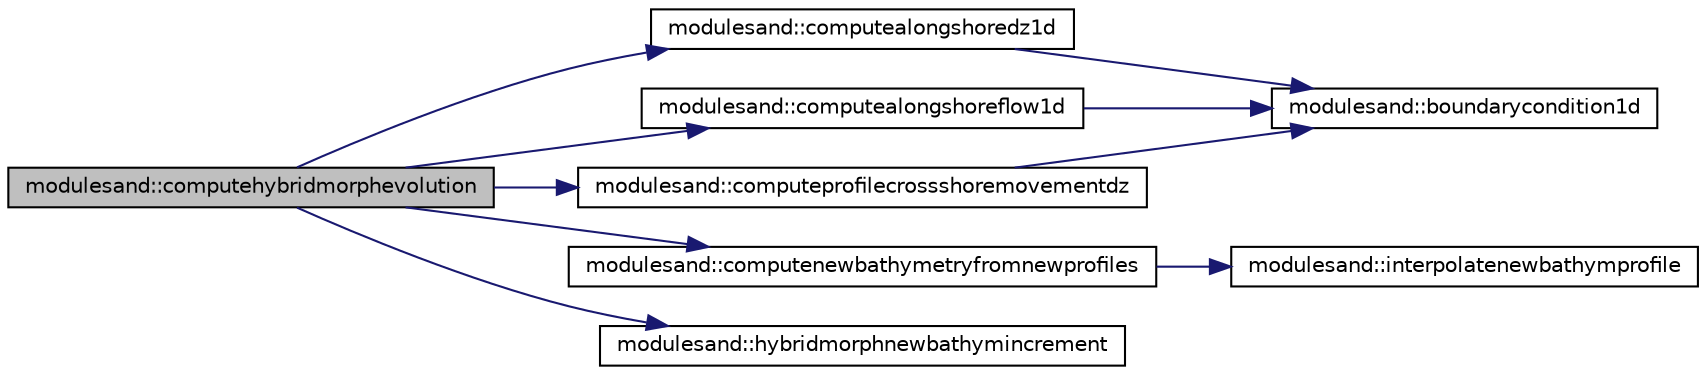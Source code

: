 digraph "modulesand::computehybridmorphevolution"
{
 // LATEX_PDF_SIZE
  edge [fontname="Helvetica",fontsize="10",labelfontname="Helvetica",labelfontsize="10"];
  node [fontname="Helvetica",fontsize="10",shape=record];
  rankdir="LR";
  Node1 [label="modulesand::computehybridmorphevolution",height=0.2,width=0.4,color="black", fillcolor="grey75", style="filled", fontcolor="black",tooltip=" "];
  Node1 -> Node2 [color="midnightblue",fontsize="10",style="solid",fontname="Helvetica"];
  Node2 [label="modulesand::computealongshoredz1d",height=0.2,width=0.4,color="black", fillcolor="white", style="filled",URL="$namespacemodulesand.html#a608f78fe34da2344f75a4b2f32487eae",tooltip=" "];
  Node2 -> Node3 [color="midnightblue",fontsize="10",style="solid",fontname="Helvetica"];
  Node3 [label="modulesand::boundarycondition1d",height=0.2,width=0.4,color="black", fillcolor="white", style="filled",URL="$namespacemodulesand.html#ac5edc4e9b694ab004e67e47cc9a22566",tooltip=" "];
  Node1 -> Node4 [color="midnightblue",fontsize="10",style="solid",fontname="Helvetica"];
  Node4 [label="modulesand::computealongshoreflow1d",height=0.2,width=0.4,color="black", fillcolor="white", style="filled",URL="$namespacemodulesand.html#a88ad4d02a6e8f1f1c1585f441fd8a910",tooltip=" "];
  Node4 -> Node3 [color="midnightblue",fontsize="10",style="solid",fontname="Helvetica"];
  Node1 -> Node5 [color="midnightblue",fontsize="10",style="solid",fontname="Helvetica"];
  Node5 [label="modulesand::computenewbathymetryfromnewprofiles",height=0.2,width=0.4,color="black", fillcolor="white", style="filled",URL="$namespacemodulesand.html#a27c9023e77c121f3086720bf6e9e8842",tooltip=" "];
  Node5 -> Node6 [color="midnightblue",fontsize="10",style="solid",fontname="Helvetica"];
  Node6 [label="modulesand::interpolatenewbathymprofile",height=0.2,width=0.4,color="black", fillcolor="white", style="filled",URL="$namespacemodulesand.html#abe7195f0a91ff792f6a36bea021901b1",tooltip=" "];
  Node1 -> Node7 [color="midnightblue",fontsize="10",style="solid",fontname="Helvetica"];
  Node7 [label="modulesand::computeprofilecrossshoremovementdz",height=0.2,width=0.4,color="black", fillcolor="white", style="filled",URL="$namespacemodulesand.html#a5316ef806da7d9e5bca8d121c7f5fa28",tooltip=" "];
  Node7 -> Node3 [color="midnightblue",fontsize="10",style="solid",fontname="Helvetica"];
  Node1 -> Node8 [color="midnightblue",fontsize="10",style="solid",fontname="Helvetica"];
  Node8 [label="modulesand::hybridmorphnewbathymincrement",height=0.2,width=0.4,color="black", fillcolor="white", style="filled",URL="$namespacemodulesand.html#a16ec0bd3dc1304583be21920d21c0a74",tooltip=" "];
}
